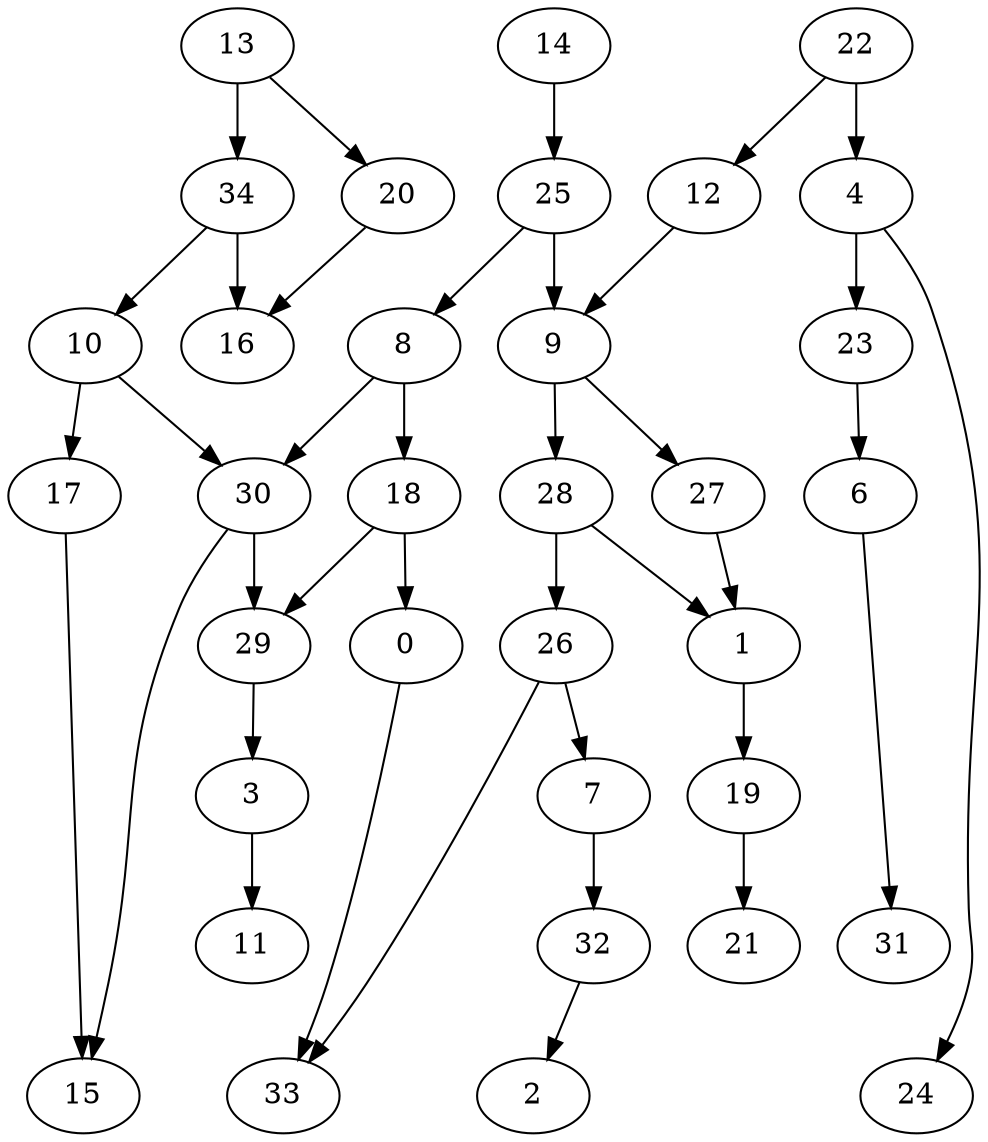 digraph G {
    0;
    33;
    1;
    19;
    21;
    3;
    11;
    4;
    23;
    24;
    6;
    31;
    13;
    20;
    34;
    16;
    10;
    14;
    25;
    8;
    9;
    22;
    12;
    7;
    32;
    2;
    18;
    30;
    29;
    15;
    27;
    28;
    26;
    17;
    0 -> 33 [weight=0];
    1 -> 19 [weight=2];
    19 -> 21 [weight=0];
    3 -> 11 [weight=0];
    4 -> 23 [weight=0];
    4 -> 24 [weight=0];
    23 -> 6 [weight=0];
    6 -> 31 [weight=0];
    13 -> 20 [weight=0];
    13 -> 34 [weight=3];
    20 -> 16 [weight=0];
    34 -> 10 [weight=0];
    34 -> 16 [weight=1];
    10 -> 30 [weight=0];
    10 -> 17 [weight=0];
    14 -> 25 [weight=2];
    25 -> 8 [weight=0];
    25 -> 9 [weight=1];
    8 -> 18 [weight=2];
    8 -> 30 [weight=0];
    9 -> 27 [weight=0];
    9 -> 28 [weight=0];
    22 -> 4 [weight=1];
    22 -> 12 [weight=0];
    12 -> 9 [weight=0];
    7 -> 32 [weight=0];
    32 -> 2 [weight=0];
    18 -> 0 [weight=0];
    18 -> 29 [weight=0];
    30 -> 15 [weight=0];
    30 -> 29 [weight=2];
    29 -> 3 [weight=0];
    27 -> 1 [weight=0];
    28 -> 1 [weight=0];
    28 -> 26 [weight=1];
    26 -> 33 [weight=0];
    26 -> 7 [weight=0];
    17 -> 15 [weight=0];
}
